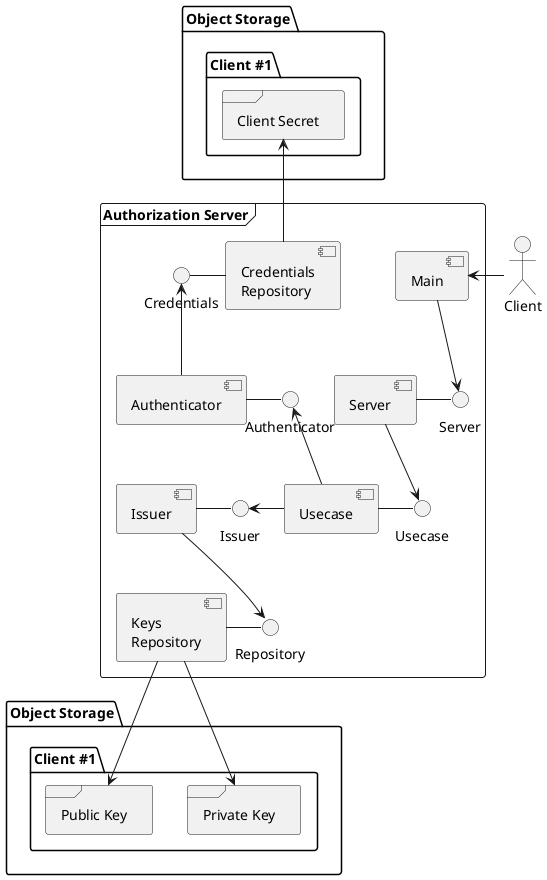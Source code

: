 @startuml

actor Client as cli

folder "Object Storage" as keys {
  folder "Client #1" as c1k {
    frame "Private Key"   as pvk
    frame "Public Key"    as pbk

  }
}

folder "Object Storage" as creds {
  folder "Client #1" as c1c {
    frame "Client Secret" as cls

  }
}

frame "Authorization Server" {
  interface Server        as srvifc
  interface Authenticator as autifc
  interface Issuer        as issifc
  interface Repository    as keysifc
  interface Credentials   as credifc
  interface Usecase       as ucifc

  component Main as main

  component Server         as srvimpl
  component Authenticator  as autimpl
  component Issuer         as issimpl
  component Usecase        as ucimpl

  component "Keys\nRepository"        as keysimpl
  component "Credentials\nRepository" as credimpl

  srvimpl - srvifc
  ucimpl  - ucifc
  autimpl  - autifc
  issimpl  - issifc
  keysimpl - keysifc
  credimpl - credifc

  cli     -left-> main
  main    --> srvifc
  srvimpl --> ucifc
  
  ucimpl -up-> autifc
  ucimpl -left-> issifc
}

issimpl --> keysifc
autimpl -up-> credifc

keysimpl --> pvk
keysimpl --> pbk
credimpl  -up-> cls

@enduml